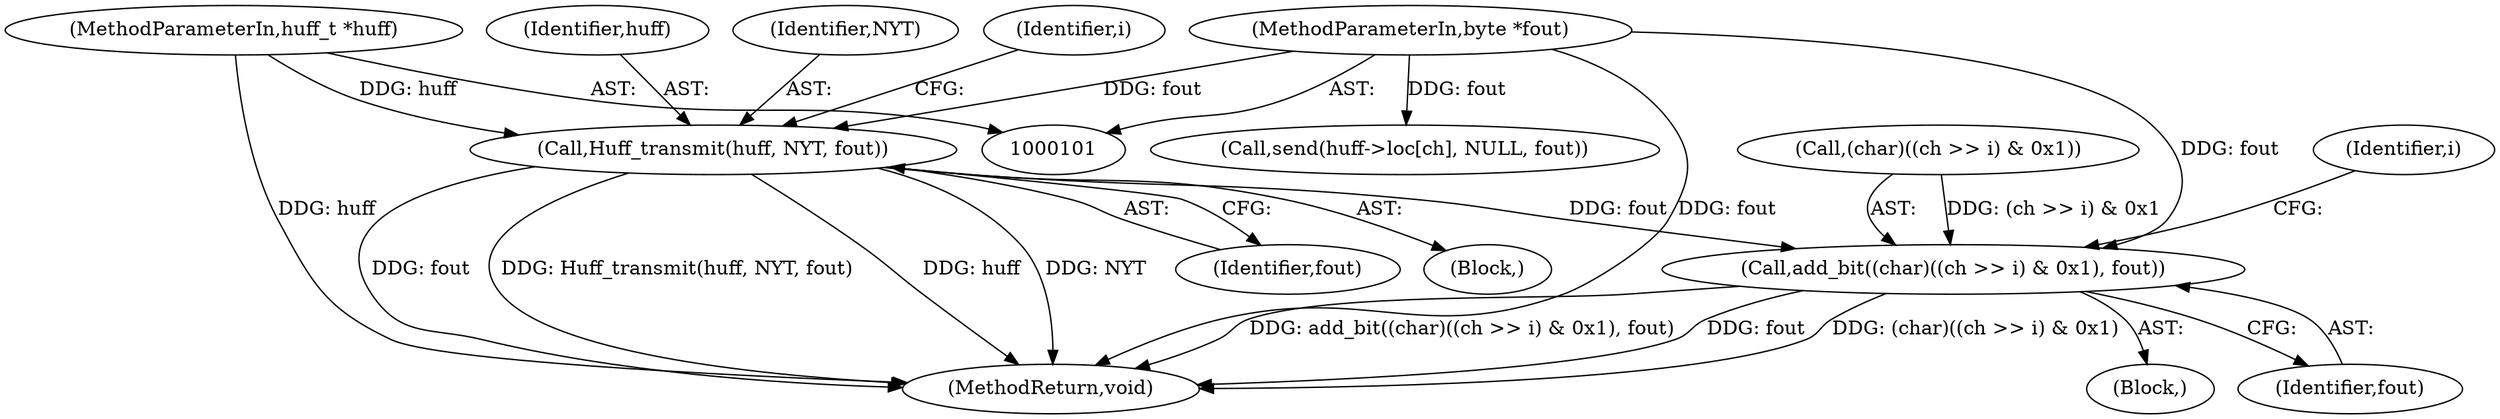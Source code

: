 digraph "1_ioq3_d2b1d124d4055c2fcbe5126863487c52fd58cca1_2@pointer" {
"1000116" [label="(Call,Huff_transmit(huff, NYT, fout))"];
"1000102" [label="(MethodParameterIn,huff_t *huff)"];
"1000104" [label="(MethodParameterIn,byte *fout)"];
"1000130" [label="(Call,add_bit((char)((ch >> i) & 0x1), fout))"];
"1000102" [label="(MethodParameterIn,huff_t *huff)"];
"1000141" [label="(Call,send(huff->loc[ch], NULL, fout))"];
"1000129" [label="(Block,)"];
"1000122" [label="(Identifier,i)"];
"1000117" [label="(Identifier,huff)"];
"1000119" [label="(Identifier,fout)"];
"1000115" [label="(Block,)"];
"1000128" [label="(Identifier,i)"];
"1000118" [label="(Identifier,NYT)"];
"1000138" [label="(Identifier,fout)"];
"1000116" [label="(Call,Huff_transmit(huff, NYT, fout))"];
"1000130" [label="(Call,add_bit((char)((ch >> i) & 0x1), fout))"];
"1000149" [label="(MethodReturn,void)"];
"1000104" [label="(MethodParameterIn,byte *fout)"];
"1000131" [label="(Call,(char)((ch >> i) & 0x1))"];
"1000116" -> "1000115"  [label="AST: "];
"1000116" -> "1000119"  [label="CFG: "];
"1000117" -> "1000116"  [label="AST: "];
"1000118" -> "1000116"  [label="AST: "];
"1000119" -> "1000116"  [label="AST: "];
"1000122" -> "1000116"  [label="CFG: "];
"1000116" -> "1000149"  [label="DDG: huff"];
"1000116" -> "1000149"  [label="DDG: NYT"];
"1000116" -> "1000149"  [label="DDG: fout"];
"1000116" -> "1000149"  [label="DDG: Huff_transmit(huff, NYT, fout)"];
"1000102" -> "1000116"  [label="DDG: huff"];
"1000104" -> "1000116"  [label="DDG: fout"];
"1000116" -> "1000130"  [label="DDG: fout"];
"1000102" -> "1000101"  [label="AST: "];
"1000102" -> "1000149"  [label="DDG: huff"];
"1000104" -> "1000101"  [label="AST: "];
"1000104" -> "1000149"  [label="DDG: fout"];
"1000104" -> "1000130"  [label="DDG: fout"];
"1000104" -> "1000141"  [label="DDG: fout"];
"1000130" -> "1000129"  [label="AST: "];
"1000130" -> "1000138"  [label="CFG: "];
"1000131" -> "1000130"  [label="AST: "];
"1000138" -> "1000130"  [label="AST: "];
"1000128" -> "1000130"  [label="CFG: "];
"1000130" -> "1000149"  [label="DDG: add_bit((char)((ch >> i) & 0x1), fout)"];
"1000130" -> "1000149"  [label="DDG: fout"];
"1000130" -> "1000149"  [label="DDG: (char)((ch >> i) & 0x1)"];
"1000131" -> "1000130"  [label="DDG: (ch >> i) & 0x1"];
}
